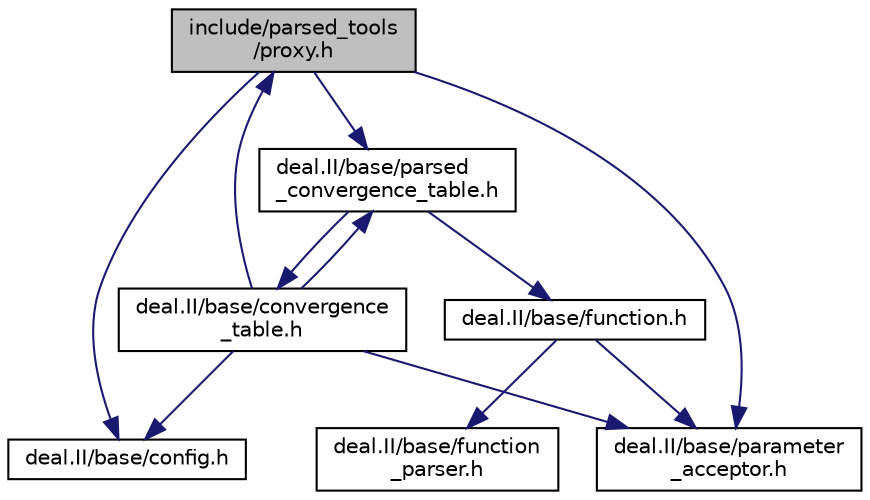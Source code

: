 digraph "include/parsed_tools/proxy.h"
{
 // LATEX_PDF_SIZE
  bgcolor="transparent";
  edge [fontname="Helvetica",fontsize="10",labelfontname="Helvetica",labelfontsize="10"];
  node [fontname="Helvetica",fontsize="10",shape=record];
  Node1 [label="include/parsed_tools\l/proxy.h",height=0.2,width=0.4,color="black", fillcolor="grey75", style="filled", fontcolor="black",tooltip=" "];
  Node1 -> Node2 [color="midnightblue",fontsize="10",style="solid",fontname="Helvetica"];
  Node2 [label="deal.II/base/config.h",height=0.2,width=0.4,color="black",URL="/__w/fsi-suite/fsi-suite/deal.tag$config_8h.html.html",tooltip=" "];
  Node1 -> Node3 [color="midnightblue",fontsize="10",style="solid",fontname="Helvetica"];
  Node3 [label="deal.II/base/parameter\l_acceptor.h",height=0.2,width=0.4,color="black",URL="/__w/fsi-suite/fsi-suite/deal.tag$parameter__acceptor_8h.html.html",tooltip=" "];
  Node1 -> Node4 [color="midnightblue",fontsize="10",style="solid",fontname="Helvetica"];
  Node4 [label="deal.II/base/parsed\l_convergence_table.h",height=0.2,width=0.4,color="black",URL="/__w/fsi-suite/fsi-suite/deal.tag$parsed__convergence__table_8h.html.html",tooltip=" "];
  Node4 -> Node5 [color="midnightblue",fontsize="10",style="solid",fontname="Helvetica"];
  Node5 [label="deal.II/base/convergence\l_table.h",height=0.2,width=0.4,color="black",URL="$convergence__table_8h.html",tooltip=" "];
  Node5 -> Node2 [color="midnightblue",fontsize="10",style="solid",fontname="Helvetica"];
  Node5 -> Node3 [color="midnightblue",fontsize="10",style="solid",fontname="Helvetica"];
  Node5 -> Node4 [color="midnightblue",fontsize="10",style="solid",fontname="Helvetica"];
  Node5 -> Node1 [color="midnightblue",fontsize="10",style="solid",fontname="Helvetica"];
  Node4 -> Node6 [color="midnightblue",fontsize="10",style="solid",fontname="Helvetica"];
  Node6 [label="deal.II/base/function.h",height=0.2,width=0.4,color="black",URL="$function_8h.html",tooltip=" "];
  Node6 -> Node7 [color="midnightblue",fontsize="10",style="solid",fontname="Helvetica"];
  Node7 [label="deal.II/base/function\l_parser.h",height=0.2,width=0.4,color="black",URL="/__w/fsi-suite/fsi-suite/deal.tag$function__parser_8h.html.html",tooltip=" "];
  Node6 -> Node3 [color="midnightblue",fontsize="10",style="solid",fontname="Helvetica"];
}
